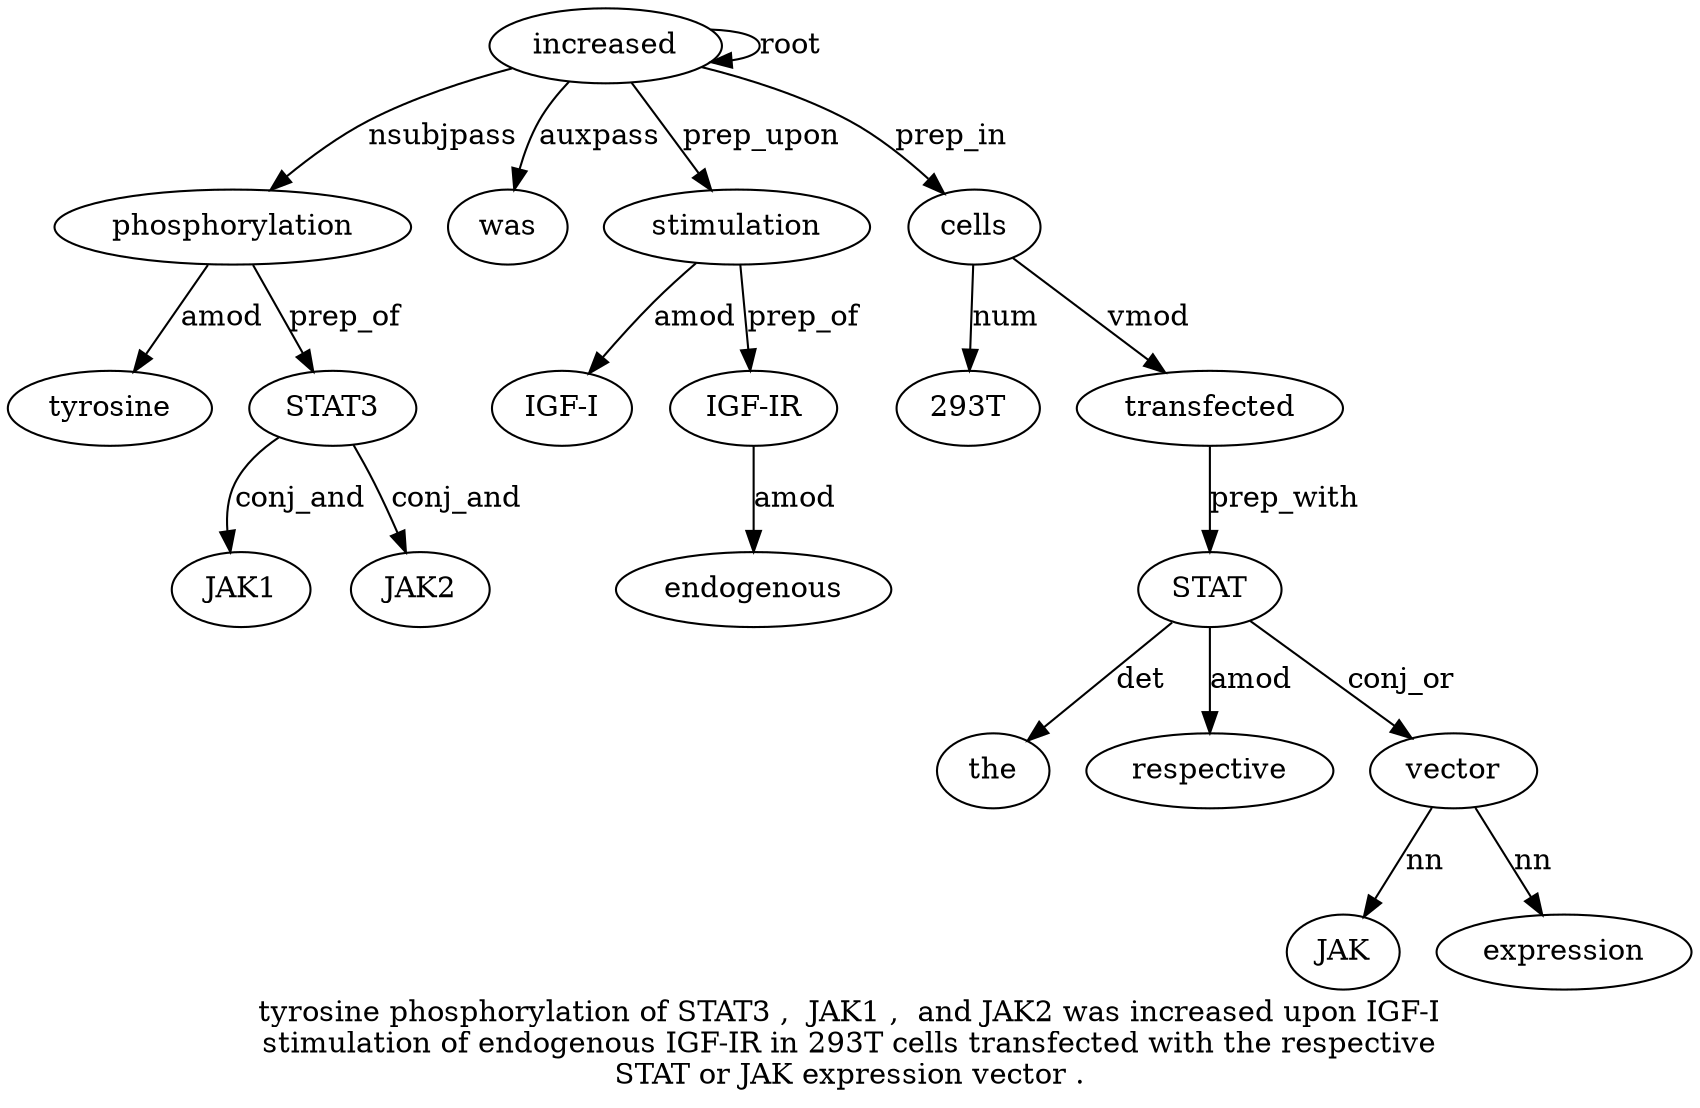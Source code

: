 digraph "tyrosine phosphorylation of STAT3 ,  JAK1 ,  and JAK2 was increased upon IGF-I stimulation of endogenous IGF-IR in 293T cells transfected with the respective STAT or JAK expression vector ." {
label="tyrosine phosphorylation of STAT3 ,  JAK1 ,  and JAK2 was increased upon IGF-I
stimulation of endogenous IGF-IR in 293T cells transfected with the respective
STAT or JAK expression vector .";
phosphorylation2 [style=filled, fillcolor=white, label=phosphorylation];
tyrosine1 [style=filled, fillcolor=white, label=tyrosine];
phosphorylation2 -> tyrosine1  [label=amod];
increased11 [style=filled, fillcolor=white, label=increased];
increased11 -> phosphorylation2  [label=nsubjpass];
STAT34 [style=filled, fillcolor=white, label=STAT3];
phosphorylation2 -> STAT34  [label=prep_of];
JAK16 [style=filled, fillcolor=white, label=JAK1];
STAT34 -> JAK16  [label=conj_and];
JAK29 [style=filled, fillcolor=white, label=JAK2];
STAT34 -> JAK29  [label=conj_and];
was10 [style=filled, fillcolor=white, label=was];
increased11 -> was10  [label=auxpass];
increased11 -> increased11  [label=root];
stimulation14 [style=filled, fillcolor=white, label=stimulation];
"IGF-I13" [style=filled, fillcolor=white, label="IGF-I"];
stimulation14 -> "IGF-I13"  [label=amod];
increased11 -> stimulation14  [label=prep_upon];
"IGF-IR17" [style=filled, fillcolor=white, label="IGF-IR"];
endogenous16 [style=filled, fillcolor=white, label=endogenous];
"IGF-IR17" -> endogenous16  [label=amod];
stimulation14 -> "IGF-IR17"  [label=prep_of];
cells20 [style=filled, fillcolor=white, label=cells];
"293T1" [style=filled, fillcolor=white, label="293T"];
cells20 -> "293T1"  [label=num];
increased11 -> cells20  [label=prep_in];
transfected21 [style=filled, fillcolor=white, label=transfected];
cells20 -> transfected21  [label=vmod];
STAT25 [style=filled, fillcolor=white, label=STAT];
the23 [style=filled, fillcolor=white, label=the];
STAT25 -> the23  [label=det];
respective24 [style=filled, fillcolor=white, label=respective];
STAT25 -> respective24  [label=amod];
transfected21 -> STAT25  [label=prep_with];
vector29 [style=filled, fillcolor=white, label=vector];
JAK27 [style=filled, fillcolor=white, label=JAK];
vector29 -> JAK27  [label=nn];
expression28 [style=filled, fillcolor=white, label=expression];
vector29 -> expression28  [label=nn];
STAT25 -> vector29  [label=conj_or];
}
